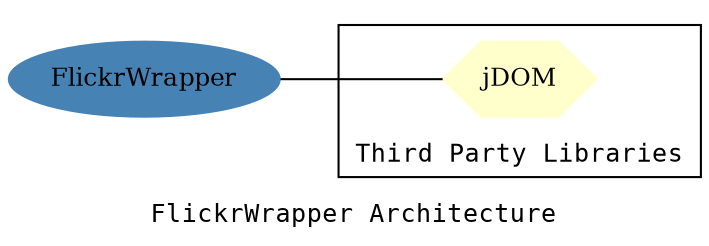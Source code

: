 digraph jSeduite_arch {
  label="FlickrWrapper Architecture";
  fontname="Courier";
  node [fontsize=12, style=filled, shape="ellipse", color="#4682B4"];
  edge [arrowhead="none"];
  fontsize=12;
  rankdir=LR ;

  subgraph cluster_third_libraries {
    label="Third Party Libraries" ;
    labelloc=b;
    node [shape="hexagon",color="#FFFFCC",style="filled"];
    edge [arrowhead="inv",arrowtail="inv"];

    jdom    [label="jDOM"];
  }

  flickr [label="FlickrWrapper"];
  flickr -> jdom ;

}